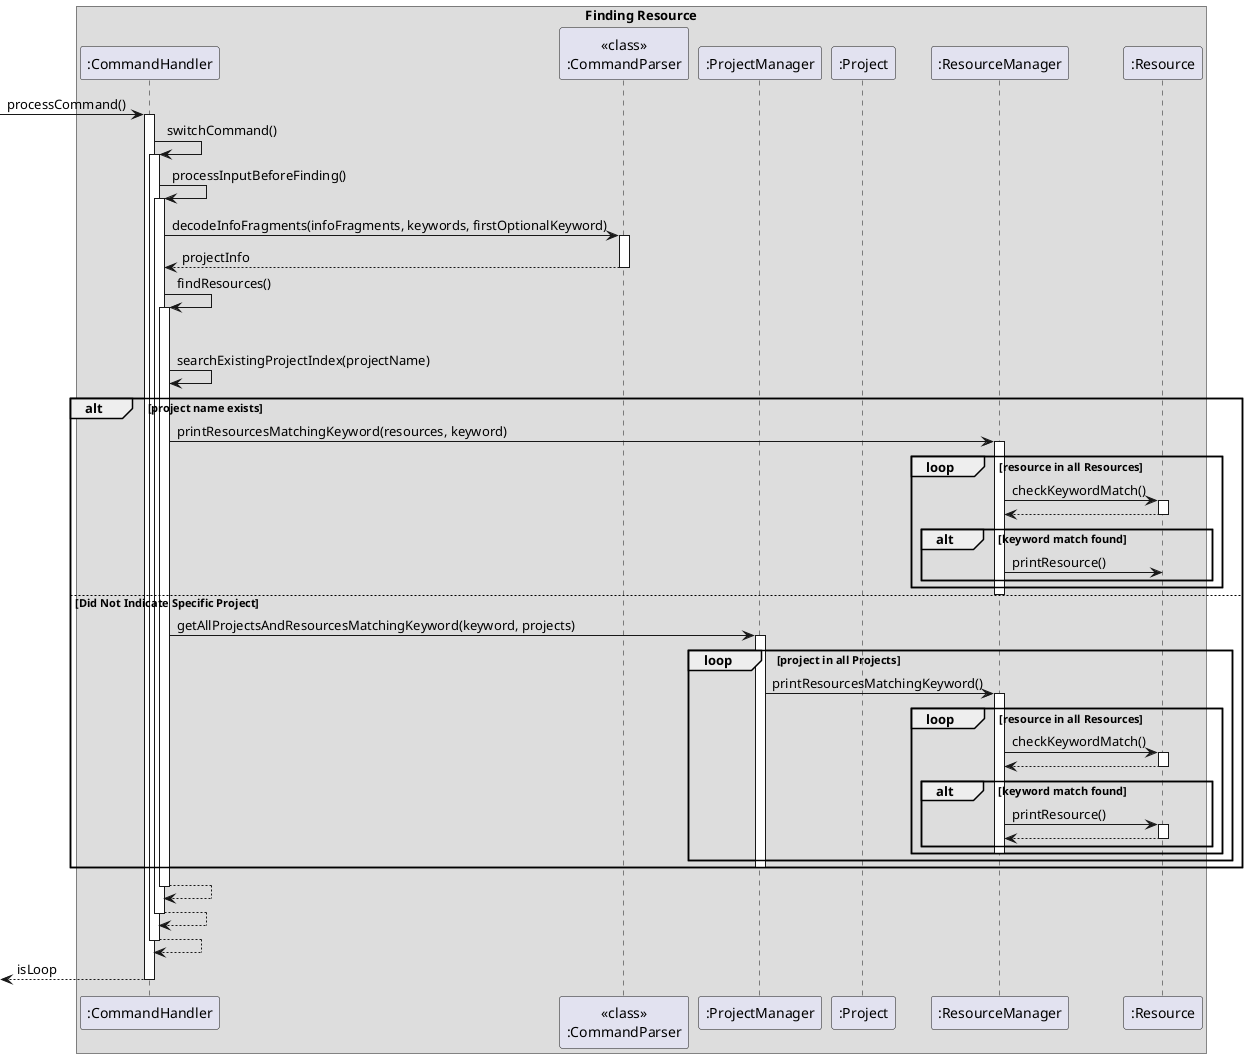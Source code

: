 @startuml

box Finding Resource
participant ":CommandHandler" as CH
participant "<<class>>\n:CommandParser" as CP
participant ":ProjectManager" as PM
participant ":Project" as P
participant ":ResourceManager" as RM
participant ":Resource" as R


[-> CH : processCommand()
activate CH

CH -> CH : switchCommand()
activate CH

CH -> CH : processInputBeforeFinding()
activate CH

CH -> CP : decodeInfoFragments(infoFragments, keywords, firstOptionalKeyword)
activate CP
return projectInfo

CH -> CH : findResources()
activate CH
alt Indicated Specific Project
    CH -> CH : searchExistingProjectIndex(projectName)
    alt project name exists

        CH -> RM : printResourcesMatchingKeyword(resources, keyword)
        activate RM
        loop resource in all Resources
            RM -> R : checkKeywordMatch()
            activate R
            return
            alt keyword match found
                RM -> R : printResource()
            end
        end
        deactivate RM
else Did Not Indicate Specific Project
    CH -> PM : getAllProjectsAndResourcesMatchingKeyword(keyword, projects)
    activate PM
    loop project in all Projects
        PM -> RM : printResourcesMatchingKeyword()
        activate RM
        loop resource in all Resources
            RM -> R : checkKeywordMatch()
            activate R
            return
            alt keyword match found
                RM -> R : printResource()
                activate R
                return

            end
        deactivate RM
        end
    end
    deactivate PM
end

return
return
return
return isLoop


@enduml